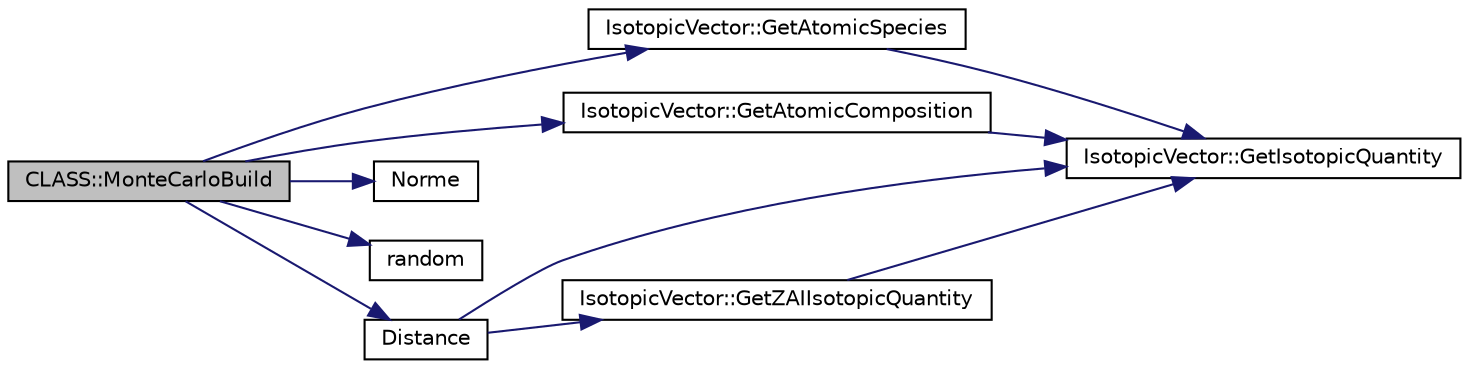 digraph G
{
  edge [fontname="Helvetica",fontsize="10",labelfontname="Helvetica",labelfontsize="10"];
  node [fontname="Helvetica",fontsize="10",shape=record];
  rankdir="LR";
  Node1 [label="CLASS::MonteCarloBuild",height=0.2,width=0.4,color="black", fillcolor="grey75", style="filled" fontcolor="black"];
  Node1 -> Node2 [color="midnightblue",fontsize="10",style="solid",fontname="Helvetica"];
  Node2 [label="IsotopicVector::GetAtomicSpecies",height=0.2,width=0.4,color="black", fillcolor="white", style="filled",URL="$class_isotopic_vector.html#a48e0fe3a94246f905e736f482568f1d0",tooltip="Return the Atomic Species contained."];
  Node2 -> Node3 [color="midnightblue",fontsize="10",style="solid",fontname="Helvetica"];
  Node3 [label="IsotopicVector::GetIsotopicQuantity",height=0.2,width=0.4,color="black", fillcolor="white", style="filled",URL="$class_isotopic_vector.html#a0b65f2635da76635c97ddc39faad22bb",tooltip="Return the IVQuantity map."];
  Node1 -> Node4 [color="midnightblue",fontsize="10",style="solid",fontname="Helvetica"];
  Node4 [label="IsotopicVector::GetAtomicComposition",height=0.2,width=0.4,color="black", fillcolor="white", style="filled",URL="$class_isotopic_vector.html#a70fb63806fcd4e0e89db38cc4782137d",tooltip="Return the Atomic composition of the &quot;z&quot; atom."];
  Node4 -> Node3 [color="midnightblue",fontsize="10",style="solid",fontname="Helvetica"];
  Node1 -> Node5 [color="midnightblue",fontsize="10",style="solid",fontname="Helvetica"];
  Node5 [label="Norme",height=0.2,width=0.4,color="black", fillcolor="white", style="filled",URL="$_isotopic_vector_8hxx.html#a1a033d007f432f80b3b7af6a230ba8db"];
  Node1 -> Node6 [color="midnightblue",fontsize="10",style="solid",fontname="Helvetica"];
  Node6 [label="random",height=0.2,width=0.4,color="black", fillcolor="white", style="filled",URL="$_c_l_a_s_s_8cxx.html#ae48e233e44ee318428ac8b07ce14ceb9"];
  Node1 -> Node7 [color="midnightblue",fontsize="10",style="solid",fontname="Helvetica"];
  Node7 [label="Distance",height=0.2,width=0.4,color="black", fillcolor="white", style="filled",URL="$_isotopic_vector_8cxx.html#afaea8492ba2fd9f4a4c67b1922a17ca9"];
  Node7 -> Node3 [color="midnightblue",fontsize="10",style="solid",fontname="Helvetica"];
  Node7 -> Node8 [color="midnightblue",fontsize="10",style="solid",fontname="Helvetica"];
  Node8 [label="IsotopicVector::GetZAIIsotopicQuantity",height=0.2,width=0.4,color="black", fillcolor="white", style="filled",URL="$class_isotopic_vector.html#a40dc795634eba67031bd8f18491fc4b3",tooltip="Return the composition of the IsotopicVector."];
  Node8 -> Node3 [color="midnightblue",fontsize="10",style="solid",fontname="Helvetica"];
}
